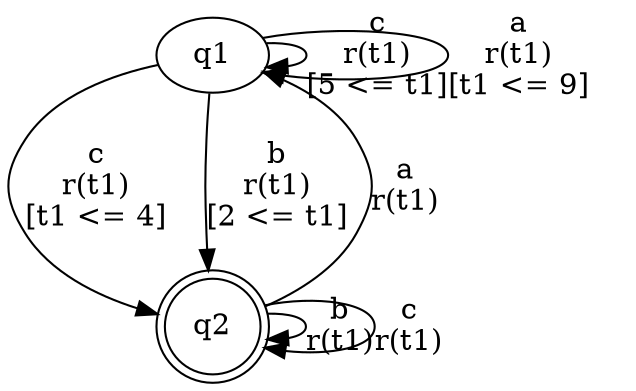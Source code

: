 digraph "tests_1/test11/solution500/solution" {
	q1[label=q1]
	q2[label=q2 shape=doublecircle]
	q1 -> q2[label="c\nr(t1)\n[t1 <= 4]"]
	q2 -> q2[label="b\nr(t1)\n"]
	q2 -> q2[label="c\nr(t1)\n"]
	q2 -> q1[label="a\nr(t1)\n"]
	q1 -> q1[label="c\nr(t1)\n[5 <= t1]"]
	q1 -> q2[label="b\nr(t1)\n[2 <= t1]"]
	q1 -> q1[label="a\nr(t1)\n[t1 <= 9]"]
}
